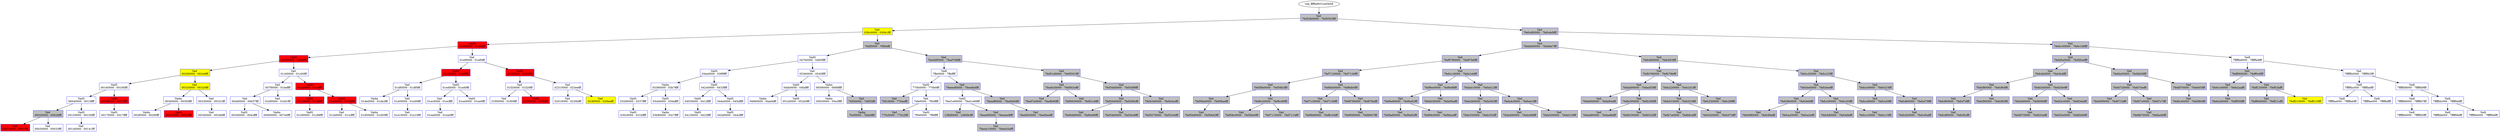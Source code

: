 /* Pid:   2728 */
digraph processtree {
graph [rankdir = "TB"];
vad_fffffa8031ed3b58 -> vad_fffffa80332879b0
vad_fffffa80332879b0 [label = "{ Vad \n7fef54b0000 - 7fef5503fff }"shape = "record" color = "blue" style = "filled" fillcolor = "gray"];
vad_fffffa80332879b0 -> vad_fffffa80332f67f0
vad_fffffa80332f67f0 [label = "{ Vad \n026c0000 - 030b1fff }"shape = "record" color = "blue" style = "filled" fillcolor = "yellow"];
vad_fffffa80332f67f0 -> vad_fffffa80332bf1e0
vad_fffffa80332bf1e0 [label = "{ VadS\n01d60000 - 01ddffff }"shape = "record" color = "blue" style = "filled" fillcolor = "red"];
vad_fffffa80332bf1e0 -> vad_fffffa80312ae0d0
vad_fffffa80312ae0d0 [label = "{ VadS\n00350000 - 003cffff }"shape = "record" color = "blue" style = "filled" fillcolor = "red"];
vad_fffffa80312ae0d0 -> vad_fffffa803317d310
vad_fffffa803317d310 [label = "{ Vad \n00280000 - 002e6fff }"shape = "record" color = "blue" style = "filled" fillcolor = "yellow"];
vad_fffffa803317d310 -> vad_fffffa80310a42c0
vad_fffffa80310a42c0 [label = "{ VadS\n00160000 - 00160fff }"shape = "record" color = "blue" style = "filled" fillcolor = "white"];
vad_fffffa80310a42c0 -> vad_fffffa80312af170
vad_fffffa80312af170 [label = "{ VadS\n00040000 - 0013ffff }"shape = "record" color = "blue" style = "filled" fillcolor = "white"];
vad_fffffa80312af170 -> vad_fffffa80332c5a70
vad_fffffa80332c5a70 [label = "{ Vad \n00020000 - 00026fff }"shape = "record" color = "blue" style = "filled" fillcolor = "gray"];
vad_fffffa80332c5a70 -> vad_fffffa8033301010
vad_fffffa8033301010 [label = "{ Vad \n00010000 - 0001ffff }"shape = "record" color = "blue" style = "filled" fillcolor = "red"];
vad_fffffa80332c5a70 -> vad_fffffa803139c4b0
vad_fffffa803139c4b0 [label = "{ Vad \n00030000 - 00033fff }"shape = "record" color = "blue" style = "filled" fillcolor = "white"];
vad_fffffa80312af170 -> vad_fffffa80312b10d0
vad_fffffa80312b10d0 [label = "{ VadS\n00150000 - 00150fff }"shape = "record" color = "blue" style = "filled" fillcolor = "white"];
vad_fffffa80312b10d0 -> vad_fffffa8033200960
vad_fffffa8033200960 [label = "{ Vad \n00140000 - 00141fff }"shape = "record" color = "blue" style = "filled" fillcolor = "white"];
vad_fffffa80310a42c0 -> vad_fffffa8031263160
vad_fffffa8031263160 [label = "{ VadS\n00180000 - 0027ffff }"shape = "record" color = "blue" style = "filled" fillcolor = "red"];
vad_fffffa8031263160 -> vad_fffffa803118a110
vad_fffffa803118a110 [label = "{ VadS\n00170000 - 0017ffff }"shape = "record" color = "blue" style = "filled" fillcolor = "white"];
vad_fffffa803317d310 -> vad_fffffa80332e0a50
vad_fffffa80332e0a50 [label = "{ Vad \n00320000 - 00320fff }"shape = "record" color = "blue" style = "filled" fillcolor = "yellow"];
vad_fffffa80332e0a50 -> vad_fffffa80332fc430
vad_fffffa80332fc430 [label = "{ Vadm\n00300000 - 00300fff }"shape = "record" color = "blue" style = "filled" fillcolor = "white"];
vad_fffffa80332fc430 -> vad_fffffa80331acac0
vad_fffffa80331acac0 [label = "{ Vadm\n002f0000 - 002f0fff }"shape = "record" color = "blue" style = "filled" fillcolor = "white"];
vad_fffffa80332fc430 -> vad_fffffa803385c4f0
vad_fffffa803385c4f0 [label = "{ VadS\n00310000 - 0031ffff }"shape = "record" color = "blue" style = "filled" fillcolor = "red"];
vad_fffffa80332e0a50 -> vad_fffffa80332fb660
vad_fffffa80332fb660 [label = "{ Vad \n00330000 - 00331fff }"shape = "record" color = "blue" style = "filled" fillcolor = "white"];
vad_fffffa80332fb660 -> vad_fffffa80332fb540
vad_fffffa80332fb540 [label = "{ Vad \n00340000 - 00346fff }"shape = "record" color = "blue" style = "filled" fillcolor = "white"];
vad_fffffa80312ae0d0 -> vad_fffffa8031eea8d0
vad_fffffa8031eea8d0 [label = "{ Vad \n01c00000 - 01c00fff }"shape = "record" color = "blue" style = "filled" fillcolor = "white"];
vad_fffffa8031eea8d0 -> vad_fffffa803348f5e0
vad_fffffa803348f5e0 [label = "{ Vad \n007f0000 - 01beffff }"shape = "record" color = "blue" style = "filled" fillcolor = "white"];
vad_fffffa803348f5e0 -> vad_fffffa80333aa760
vad_fffffa80333aa760 [label = "{ Vad \n004d0000 - 00657fff }"shape = "record" color = "blue" style = "filled" fillcolor = "white"];
vad_fffffa80333aa760 -> vad_fffffa803100e2d0
vad_fffffa803100e2d0 [label = "{ VadS\n003d0000 - 004cffff }"shape = "record" color = "blue" style = "filled" fillcolor = "white"];
vad_fffffa80333aa760 -> vad_fffffa8033322930
vad_fffffa8033322930 [label = "{ Vadm\n00660000 - 007e0fff }"shape = "record" color = "blue" style = "filled" fillcolor = "white"];
vad_fffffa803348f5e0 -> vad_fffffa80332f6160
vad_fffffa80332f6160 [label = "{ Vad \n01bf0000 - 01bf1fff }"shape = "record" color = "blue" style = "filled" fillcolor = "white"];
vad_fffffa8031eea8d0 -> vad_fffffa80334622a0
vad_fffffa80334622a0 [label = "{ VadS\n01ca0000 - 01caffff }"shape = "record" color = "blue" style = "filled" fillcolor = "red"];
vad_fffffa80334622a0 -> vad_fffffa803124b560
vad_fffffa803124b560 [label = "{ VadS\n01c10000 - 01c8ffff }"shape = "record" color = "blue" style = "filled" fillcolor = "red"];
vad_fffffa803124b560 -> vad_fffffa80325d61c0
vad_fffffa80325d61c0 [label = "{ VadS\n01c90000 - 01c98fff }"shape = "record" color = "blue" style = "filled" fillcolor = "white"];
vad_fffffa80334622a0 -> vad_fffffa80331ce9b0
vad_fffffa80331ce9b0 [label = "{ VadS\n01cd0000 - 01d4ffff }"shape = "record" color = "blue" style = "filled" fillcolor = "red"];
vad_fffffa80331ce9b0 -> vad_fffffa803179f150
vad_fffffa803179f150 [label = "{ Vad \n01cb0000 - 01ccffff }"shape = "record" color = "blue" style = "filled" fillcolor = "white"];
vad_fffffa80331ce9b0 -> vad_fffffa80316ca2d0
vad_fffffa80316ca2d0 [label = "{ Vadm\n01d50000 - 01d50fff }"shape = "record" color = "blue" style = "filled" fillcolor = "white"];
vad_fffffa80332bf1e0 -> vad_fffffa803156c590
vad_fffffa803156c590 [label = "{ Vad \n01ef0000 - 01ef0fff }"shape = "record" color = "blue" style = "filled" fillcolor = "white"];
vad_fffffa803156c590 -> vad_fffffa8031254170
vad_fffffa8031254170 [label = "{ VadS\n01e20000 - 01e9ffff }"shape = "record" color = "blue" style = "filled" fillcolor = "red"];
vad_fffffa8031254170 -> vad_fffffa803167cd40
vad_fffffa803167cd40 [label = "{ Vad \n01df0000 - 01df0fff }"shape = "record" color = "blue" style = "filled" fillcolor = "white"];
vad_fffffa803167cd40 -> vad_fffffa8031653740
vad_fffffa8031653740 [label = "{ Vadm\n01de0000 - 01de2fff }"shape = "record" color = "blue" style = "filled" fillcolor = "white"];
vad_fffffa803167cd40 -> vad_fffffa8031664720
vad_fffffa8031664720 [label = "{ Vad \n01e00000 - 01e00fff }"shape = "record" color = "blue" style = "filled" fillcolor = "white"];
vad_fffffa8031664720 -> vad_fffffa803181b7e0
vad_fffffa803181b7e0 [label = "{ Vad \n01e10000 - 01e10fff }"shape = "record" color = "blue" style = "filled" fillcolor = "white"];
vad_fffffa8031254170 -> vad_fffffa8031ef9550
vad_fffffa8031ef9550 [label = "{ VadS\n01ed0000 - 01ed0fff }"shape = "record" color = "blue" style = "filled" fillcolor = "white"];
vad_fffffa8031ef9550 -> vad_fffffa80316c3720
vad_fffffa80316c3720 [label = "{ Vad \n01ec0000 - 01ecffff }"shape = "record" color = "blue" style = "filled" fillcolor = "white"];
vad_fffffa80316c3720 -> vad_fffffa80316b46d0
vad_fffffa80316b46d0 [label = "{ Vad \n01ea0000 - 01ea0fff }"shape = "record" color = "blue" style = "filled" fillcolor = "white"];
vad_fffffa8031ef9550 -> vad_fffffa80325c3740
vad_fffffa80325c3740 [label = "{ VadS\n01ee0000 - 01ee0fff }"shape = "record" color = "blue" style = "filled" fillcolor = "white"];
vad_fffffa803156c590 -> vad_fffffa80332be340
vad_fffffa80332be340 [label = "{ VadS\n01f90000 - 0200ffff }"shape = "record" color = "blue" style = "filled" fillcolor = "red"];
vad_fffffa80332be340 -> vad_fffffa803182a100
vad_fffffa803182a100 [label = "{ Vad \n01f20000 - 01f20fff }"shape = "record" color = "blue" style = "filled" fillcolor = "white"];
vad_fffffa803182a100 -> vad_fffffa8031e46b00
vad_fffffa8031e46b00 [label = "{ Vad \n01f00000 - 01f00fff }"shape = "record" color = "blue" style = "filled" fillcolor = "white"];
vad_fffffa803182a100 -> vad_fffffa80334367c0
vad_fffffa80334367c0 [label = "{ VadS\n01f50000 - 01f5ffff }"shape = "record" color = "blue" style = "filled" fillcolor = "red"];
vad_fffffa80332be340 -> vad_fffffa80332f6470
vad_fffffa80332f6470 [label = "{ Vad \n02310000 - 023eefff }"shape = "record" color = "blue" style = "filled" fillcolor = "white"];
vad_fffffa80332f6470 -> vad_fffffa80332f6690
vad_fffffa80332f6690 [label = "{ Vad \n02010000 - 0230bfff }"shape = "record" color = "blue" style = "filled" fillcolor = "white"];
vad_fffffa80332f6470 -> vad_fffffa80332f4f80
vad_fffffa80332f4f80 [label = "{ Vad \n023f0000 - 026befff }"shape = "record" color = "blue" style = "filled" fillcolor = "yellow"];
vad_fffffa80332f67f0 -> vad_fffffa803336b440
vad_fffffa803336b440 [label = "{ Vad \n76df0000 - 76f0efff }"shape = "record" color = "blue" style = "filled" fillcolor = "gray"];
vad_fffffa803336b440 -> vad_fffffa8031e66190
vad_fffffa8031e66190 [label = "{ VadS\n04760000 - 0485ffff }"shape = "record" color = "blue" style = "filled" fillcolor = "white"];
vad_fffffa8031e66190 -> vad_fffffa8031e2f860
vad_fffffa8031e2f860 [label = "{ VadS\n03ea0000 - 03f9ffff }"shape = "record" color = "blue" style = "filled" fillcolor = "white"];
vad_fffffa8031e2f860 -> vad_fffffa8031653600
vad_fffffa8031653600 [label = "{ Vadm\n03380000 - 03b7ffff }"shape = "record" color = "blue" style = "filled" fillcolor = "white"];
vad_fffffa8031653600 -> vad_fffffa80334c8620
vad_fffffa80334c8620 [label = "{ VadS\n03280000 - 0337ffff }"shape = "record" color = "blue" style = "filled" fillcolor = "white"];
vad_fffffa80334c8620 -> vad_fffffa80339e3220
vad_fffffa80339e3220 [label = "{ VadS\n030c0000 - 031bffff }"shape = "record" color = "blue" style = "filled" fillcolor = "white"];
vad_fffffa8031653600 -> vad_fffffa8031e2e860
vad_fffffa8031e2e860 [label = "{ VadS\n03cb0000 - 03daffff }"shape = "record" color = "blue" style = "filled" fillcolor = "white"];
vad_fffffa8031e2e860 -> vad_fffffa8031682d80
vad_fffffa8031682d80 [label = "{ Vadm\n03b80000 - 03c7ffff }"shape = "record" color = "blue" style = "filled" fillcolor = "white"];
vad_fffffa8031e2f860 -> vad_fffffa8031e76c40
vad_fffffa8031e76c40 [label = "{ VadS\n04240000 - 0433ffff }"shape = "record" color = "blue" style = "filled" fillcolor = "white"];
vad_fffffa8031e76c40 -> vad_fffffa8031803160
vad_fffffa8031803160 [label = "{ VadS\n04030000 - 0412ffff }"shape = "record" color = "blue" style = "filled" fillcolor = "white"];
vad_fffffa8031803160 -> vad_fffffa80324ebf30
vad_fffffa80324ebf30 [label = "{ VadS\n04130000 - 0422ffff }"shape = "record" color = "blue" style = "filled" fillcolor = "white"];
vad_fffffa8031e76c40 -> vad_fffffa8031f24ab0
vad_fffffa8031f24ab0 [label = "{ VadS\n044e0000 - 045dffff }"shape = "record" color = "blue" style = "filled" fillcolor = "white"];
vad_fffffa8031f24ab0 -> vad_fffffa8031d32230
vad_fffffa8031d32230 [label = "{ VadS\n043d0000 - 044cffff }"shape = "record" color = "blue" style = "filled" fillcolor = "white"];
vad_fffffa8031e66190 -> vad_fffffa8031e1f930
vad_fffffa8031e1f930 [label = "{ Vad \n05360000 - 0545ffff }"shape = "record" color = "blue" style = "filled" fillcolor = "white"];
vad_fffffa8031e1f930 -> vad_fffffa8031839270
vad_fffffa8031839270 [label = "{ VadS\n04db0000 - 04faffff }"shape = "record" color = "blue" style = "filled" fillcolor = "white"];
vad_fffffa8031839270 -> vad_fffffa803167e540
vad_fffffa803167e540 [label = "{ Vadm\n04960000 - 04ad4fff }"shape = "record" color = "blue" style = "filled" fillcolor = "white"];
vad_fffffa8031839270 -> vad_fffffa80333044d0
vad_fffffa80333044d0 [label = "{ VadS\n051b0000 - 052b0fff }"shape = "record" color = "blue" style = "filled" fillcolor = "white"];
vad_fffffa8031e1f930 -> vad_fffffa80324dbc80
vad_fffffa80324dbc80 [label = "{ Vadm\n06590000 - 0688ffff }"shape = "record" color = "blue" style = "filled" fillcolor = "white"];
vad_fffffa80324dbc80 -> vad_fffffa80317f1af0
vad_fffffa80317f1af0 [label = "{ Vadm\n05630000 - 05e2ffff }"shape = "record" color = "blue" style = "filled" fillcolor = "white"];
vad_fffffa80324dbc80 -> vad_fffffa8031e50ab0
vad_fffffa8031e50ab0 [label = "{ Vad \n74950000 - 74955fff }"shape = "record" color = "blue" style = "filled" fillcolor = "gray"];
vad_fffffa8031e50ab0 -> vad_fffffa80333fec10
vad_fffffa80333fec10 [label = "{ Vadm\n76cf0000 - 76de9fff }"shape = "record" color = "blue" style = "filled" fillcolor = "gray"];
vad_fffffa803336b440 -> vad_fffffa803187b5d0
vad_fffffa803187b5d0 [label = "{ Vad \n7feef4f0000 - 7feef798fff }"shape = "record" color = "blue" style = "filled" fillcolor = "gray"];
vad_fffffa803187b5d0 -> vad_fffffa8033289090
vad_fffffa8033289090 [label = "{ Vadl\n7ffe0000 - 7ffeffff }"shape = "record" color = "blue" style = "filled" fillcolor = "white"];
vad_fffffa8033289090 -> vad_fffffa8031390170
vad_fffffa8031390170 [label = "{ VadS\n770b0000 - 770b0fff }"shape = "record" color = "blue" style = "filled" fillcolor = "white"];
vad_fffffa8031390170 -> vad_fffffa80313e8f80
vad_fffffa80313e8f80 [label = "{ Vad \n76f10000 - 770aefff }"shape = "record" color = "blue" style = "filled" fillcolor = "gray"];
vad_fffffa8031390170 -> vad_fffffa8033204d30
vad_fffffa8033204d30 [label = "{ Vad \n7efe0000 - 7f0dffff }"shape = "record" color = "blue" style = "filled" fillcolor = "white"];
vad_fffffa8033204d30 -> vad_fffffa80331ff010
vad_fffffa80331ff010 [label = "{ Vad \n770c0000 - 770c2fff }"shape = "record" color = "blue" style = "filled" fillcolor = "gray"];
vad_fffffa8033204d30 -> vad_fffffa80312a30d0
vad_fffffa80312a30d0 [label = "{ VadS\n7f0e0000 - 7ffdffff }"shape = "record" color = "blue" style = "filled" fillcolor = "white"];
vad_fffffa8033289090 -> vad_fffffa8031f09450
vad_fffffa8031f09450 [label = "{ Vad \n7feeeef0000 - 7feeefe4fff }"shape = "record" color = "blue" style = "filled" fillcolor = "gray"];
vad_fffffa8031f09450 -> vad_fffffa80326e2190
vad_fffffa80326e2190 [label = "{ VadS\n7fed1e90000 - 7fed1e99fff }"shape = "record" color = "blue" style = "filled" fillcolor = "white"];
vad_fffffa80326e2190 -> vad_fffffa80338e7490
vad_fffffa80338e7490 [label = "{ Vad \n13fbf0000 - 14609cfff }"shape = "record" color = "blue" style = "filled" fillcolor = "gray"];
vad_fffffa80326e2190 -> vad_fffffa8031ec1610
vad_fffffa8031ec1610 [label = "{ Vad \n7feee0f0000 - 7feeeee8fff }"shape = "record" color = "blue" style = "filled" fillcolor = "gray"];
vad_fffffa8031ec1610 -> vad_fffffa8031eea840
vad_fffffa8031eea840 [label = "{ Vad \n7feedc10000 - 7feedc5afff }"shape = "record" color = "blue" style = "filled" fillcolor = "gray"];
vad_fffffa8031f09450 -> vad_fffffa8031669830
vad_fffffa8031669830 [label = "{ Vad \n7feeeff0000 - 7feef440fff }"shape = "record" color = "blue" style = "filled" fillcolor = "gray"];
vad_fffffa8031669830 -> vad_fffffa803253c670
vad_fffffa803253c670 [label = "{ Vad \n7feef450000 - 7feef4eefff }"shape = "record" color = "blue" style = "filled" fillcolor = "gray"];
vad_fffffa803187b5d0 -> vad_fffffa80332b0740
vad_fffffa80332b0740 [label = "{ Vad \n7fef01d0000 - 7fef0501fff }"shape = "record" color = "blue" style = "filled" fillcolor = "gray"];
vad_fffffa80332b0740 -> vad_fffffa80318370d0
vad_fffffa80318370d0 [label = "{ Vad \n7feefe30000 - 7fef002efff }"shape = "record" color = "blue" style = "filled" fillcolor = "gray"];
vad_fffffa80318370d0 -> vad_fffffa8033443cd0
vad_fffffa8033443cd0 [label = "{ Vad \n7feef7a0000 - 7feefb90fff }"shape = "record" color = "blue" style = "filled" fillcolor = "gray"];
vad_fffffa80318370d0 -> vad_fffffa8031389170
vad_fffffa8031389170 [label = "{ Vad \n7fef0030000 - 7fef01c6fff }"shape = "record" color = "blue" style = "filled" fillcolor = "gray"];
vad_fffffa80332b0740 -> vad_fffffa8031eaf0d0
vad_fffffa8031eaf0d0 [label = "{ Vad \n7fef34d0000 - 7fef34f9fff }"shape = "record" color = "blue" style = "filled" fillcolor = "gray"];
vad_fffffa8031eaf0d0 -> vad_fffffa80332c5010
vad_fffffa80332c5010 [label = "{ Vad \n7fef2640000 - 7fef269cfff }"shape = "record" color = "blue" style = "filled" fillcolor = "gray"];
vad_fffffa80332c5010 -> vad_fffffa803281a440
vad_fffffa803281a440 [label = "{ Vad \n7fef0dd0000 - 7fef0e89fff }"shape = "record" color = "blue" style = "filled" fillcolor = "gray"];
vad_fffffa80332c5010 -> vad_fffffa8031eeab90
vad_fffffa8031eeab90 [label = "{ Vad \n7fef34b0000 - 7fef34c8fff }"shape = "record" color = "blue" style = "filled" fillcolor = "gray"];
vad_fffffa8031eaf0d0 -> vad_fffffa8031159160
vad_fffffa8031159160 [label = "{ Vad \n7fef4340000 - 7fef43acfff }"shape = "record" color = "blue" style = "filled" fillcolor = "gray"];
vad_fffffa8031159160 -> vad_fffffa8031ef5a90
vad_fffffa8031ef5a90 [label = "{ Vad \n7fef5070000 - 7fef5244fff }"shape = "record" color = "blue" style = "filled" fillcolor = "gray"];
vad_fffffa80332879b0 -> vad_fffffa8033365240
vad_fffffa8033365240 [label = "{ Vad \n7fefcd80000 - 7fefcde9fff }"shape = "record" color = "blue" style = "filled" fillcolor = "gray"];
vad_fffffa8033365240 -> vad_fffffa8033319a60
vad_fffffa8033319a60 [label = "{ Vad \n7fefa8d0000 - 7fefa8e7fff }"shape = "record" color = "blue" style = "filled" fillcolor = "gray"];
vad_fffffa8033319a60 -> vad_fffffa8033316850
vad_fffffa8033316850 [label = "{ Vad \n7fef9790000 - 7fef97b6fff }"shape = "record" color = "blue" style = "filled" fillcolor = "gray"];
vad_fffffa8033316850 -> vad_fffffa8032704650
vad_fffffa8032704650 [label = "{ Vad \n7fef7120000 - 7fef7126fff }"shape = "record" color = "blue" style = "filled" fillcolor = "gray"];
vad_fffffa8032704650 -> vad_fffffa8031eb19c0
vad_fffffa8031eb19c0 [label = "{ Vad \n7fef58b0000 - 7fef58b3fff }"shape = "record" color = "blue" style = "filled" fillcolor = "gray"];
vad_fffffa8031eb19c0 -> vad_fffffa8031e7de20
vad_fffffa8031e7de20 [label = "{ Vad \n7fef58a0000 - 7fef58aefff }"shape = "record" color = "blue" style = "filled" fillcolor = "gray"];
vad_fffffa8031e7de20 -> vad_fffffa80332b6980
vad_fffffa80332b6980 [label = "{ Vad \n7fef56d0000 - 7fef56d2fff }"shape = "record" color = "blue" style = "filled" fillcolor = "gray"];
vad_fffffa8031eb19c0 -> vad_fffffa80313e9170
vad_fffffa80313e9170 [label = "{ Vad \n7fef6c20000 - 7fef6c90fff }"shape = "record" color = "blue" style = "filled" fillcolor = "gray"];
vad_fffffa80313e9170 -> vad_fffffa8031162cd0
vad_fffffa8031162cd0 [label = "{ Vad \n7fef58c0000 - 7fef58e0fff }"shape = "record" color = "blue" style = "filled" fillcolor = "gray"];
vad_fffffa80313e9170 -> vad_fffffa80318575d0
vad_fffffa80318575d0 [label = "{ Vad \n7fef7110000 - 7fef7114fff }"shape = "record" color = "blue" style = "filled" fillcolor = "gray"];
vad_fffffa8032704650 -> vad_fffffa8031f0b600
vad_fffffa8031f0b600 [label = "{ Vad \n7fef8d40000 - 7fef8db0fff }"shape = "record" color = "blue" style = "filled" fillcolor = "gray"];
vad_fffffa8031f0b600 -> vad_fffffa80332ae110
vad_fffffa80332ae110 [label = "{ Vad \n7fef7130000 - 7fef7136fff }"shape = "record" color = "blue" style = "filled" fillcolor = "gray"];
vad_fffffa80332ae110 -> vad_fffffa803166e860
vad_fffffa803166e860 [label = "{ Vad \n7fef8bf0000 - 7fef8c54fff }"shape = "record" color = "blue" style = "filled" fillcolor = "gray"];
vad_fffffa8031f0b600 -> vad_fffffa803330a540
vad_fffffa803330a540 [label = "{ Vad \n7fef9780000 - 7fef978afff }"shape = "record" color = "blue" style = "filled" fillcolor = "gray"];
vad_fffffa803330a540 -> vad_fffffa8033321240
vad_fffffa8033321240 [label = "{ Vad \n7fef95f0000 - 7fef9607fff }"shape = "record" color = "blue" style = "filled" fillcolor = "gray"];
vad_fffffa8033316850 -> vad_fffffa80323805c0
vad_fffffa80323805c0 [label = "{ Vad \n7fefa1c0000 - 7fefa1ebfff }"shape = "record" color = "blue" style = "filled" fillcolor = "gray"];
vad_fffffa80323805c0 -> vad_fffffa80311ab160
vad_fffffa80311ab160 [label = "{ Vad \n7fef9ee0000 - 7fef9ef8fff }"shape = "record" color = "blue" style = "filled" fillcolor = "gray"];
vad_fffffa80311ab160 -> vad_fffffa80316fb4e0
vad_fffffa80316fb4e0 [label = "{ Vad \n7fef9a90000 - 7fef9a92fff }"shape = "record" color = "blue" style = "filled" fillcolor = "gray"];
vad_fffffa80316fb4e0 -> vad_fffffa8031f0c200
vad_fffffa8031f0c200 [label = "{ Vad \n7fef9a80000 - 7fef9a82fff }"shape = "record" color = "blue" style = "filled" fillcolor = "gray"];
vad_fffffa80316fb4e0 -> vad_fffffa8031e31a30
vad_fffffa8031e31a30 [label = "{ Vad \n7fef9dc0000 - 7fef9dcafff }"shape = "record" color = "blue" style = "filled" fillcolor = "gray"];
vad_fffffa80311ab160 -> vad_fffffa80322f8800
vad_fffffa80322f8800 [label = "{ Vad \n7fefa030000 - 7fefa06afff }"shape = "record" color = "blue" style = "filled" fillcolor = "gray"];
vad_fffffa80323805c0 -> vad_fffffa80317cfc60
vad_fffffa80317cfc60 [label = "{ Vad \n7fefa410000 - 7fefa412fff }"shape = "record" color = "blue" style = "filled" fillcolor = "gray"];
vad_fffffa80317cfc60 -> vad_fffffa8031760c60
vad_fffffa8031760c60 [label = "{ Vad \n7fefa360000 - 7fefa362fff }"shape = "record" color = "blue" style = "filled" fillcolor = "gray"];
vad_fffffa8031760c60 -> vad_fffffa8031eb7e20
vad_fffffa8031eb7e20 [label = "{ Vad \n7fefa350000 - 7fefa352fff }"shape = "record" color = "blue" style = "filled" fillcolor = "gray"];
vad_fffffa80317cfc60 -> vad_fffffa8031683520
vad_fffffa8031683520 [label = "{ Vad \n7fefa4c0000 - 7fefa4c3fff }"shape = "record" color = "blue" style = "filled" fillcolor = "gray"];
vad_fffffa8031683520 -> vad_fffffa803186bab0
vad_fffffa803186bab0 [label = "{ Vad \n7fefa490000 - 7fefa498fff }"shape = "record" color = "blue" style = "filled" fillcolor = "gray"];
vad_fffffa8031683520 -> vad_fffffa80332d42d0
vad_fffffa80332d42d0 [label = "{ Vad \n7fefa500000 - 7fefa510fff }"shape = "record" color = "blue" style = "filled" fillcolor = "gray"];
vad_fffffa8033319a60 -> vad_fffffa80332e7720
vad_fffffa80332e7720 [label = "{ Vad \n7fefc660000 - 7fefc853fff }"shape = "record" color = "blue" style = "filled" fillcolor = "gray"];
vad_fffffa80332e7720 -> vad_fffffa80332c6c20
vad_fffffa80332c6c20 [label = "{ Vad \n7fefb790000 - 7fefb79bfff }"shape = "record" color = "blue" style = "filled" fillcolor = "gray"];
vad_fffffa80332c6c20 -> vad_fffffa80331bf2e0
vad_fffffa80331bf2e0 [label = "{ Vad \n7fefad00000 - 7fefad55fff }"shape = "record" color = "blue" style = "filled" fillcolor = "gray"];
vad_fffffa80331bf2e0 -> vad_fffffa80331c2010
vad_fffffa80331c2010 [label = "{ Vad \n7fefa940000 - 7fefa94afff }"shape = "record" color = "blue" style = "filled" fillcolor = "gray"];
vad_fffffa80331bf2e0 -> vad_fffffa80326d29d0
vad_fffffa80326d29d0 [label = "{ Vad \n7fefb290000 - 7fefb296fff }"shape = "record" color = "blue" style = "filled" fillcolor = "gray"];
vad_fffffa80326d29d0 -> vad_fffffa80317761c0
vad_fffffa80317761c0 [label = "{ Vad \n7fefad60000 - 7fefae8bfff }"shape = "record" color = "blue" style = "filled" fillcolor = "gray"];
vad_fffffa80326d29d0 -> vad_fffffa8032533d60
vad_fffffa8032533d60 [label = "{ Vad \n7fefb530000 - 7fefb532fff }"shape = "record" color = "blue" style = "filled" fillcolor = "gray"];
vad_fffffa80332c6c20 -> vad_fffffa803146d170
vad_fffffa803146d170 [label = "{ Vad \n7fefc220000 - 7fefc241fff }"shape = "record" color = "blue" style = "filled" fillcolor = "gray"];
vad_fffffa803146d170 -> vad_fffffa80326c52d0
vad_fffffa80326c52d0 [label = "{ Vad \n7fefc010000 - 7fefc016fff }"shape = "record" color = "blue" style = "filled" fillcolor = "gray"];
vad_fffffa80326c52d0 -> vad_fffffa80332cab50
vad_fffffa80332cab50 [label = "{ Vad \n7fefb7a0000 - 7fefb8c4fff }"shape = "record" color = "blue" style = "filled" fillcolor = "gray"];
vad_fffffa80326c52d0 -> vad_fffffa80326596f0
vad_fffffa80326596f0 [label = "{ Vad \n7fefc020000 - 7fefc074fff }"shape = "record" color = "blue" style = "filled" fillcolor = "gray"];
vad_fffffa803146d170 -> vad_fffffa8031f1aa00
vad_fffffa8031f1aa00 [label = "{ Vad \n7fefc250000 - 7fefc29ffff }"shape = "record" color = "blue" style = "filled" fillcolor = "gray"];
vad_fffffa80332e7720 -> vad_fffffa8031f16480
vad_fffffa8031f16480 [label = "{ Vad \n7fefcc20000 - 7fefcc23fff }"shape = "record" color = "blue" style = "filled" fillcolor = "gray"];
vad_fffffa8031f16480 -> vad_fffffa8033301e60
vad_fffffa8033301e60 [label = "{ Vad \n7fefcbe0000 - 7fefcbeefff }"shape = "record" color = "blue" style = "filled" fillcolor = "gray"];
vad_fffffa8033301e60 -> vad_fffffa8031f057a0
vad_fffffa8031f057a0 [label = "{ Vad \n7fefc9b0000 - 7fefc9d4fff }"shape = "record" color = "blue" style = "filled" fillcolor = "gray"];
vad_fffffa8031f057a0 -> vad_fffffa803200b600
vad_fffffa803200b600 [label = "{ Vad \n7fefc980000 - 7fefc98afff }"shape = "record" color = "blue" style = "filled" fillcolor = "gray"];
vad_fffffa8031f057a0 -> vad_fffffa80316650e0
vad_fffffa80316650e0 [label = "{ Vad \n7fefca20000 - 7fefca2efff }"shape = "record" color = "blue" style = "filled" fillcolor = "gray"];
vad_fffffa8033301e60 -> vad_fffffa8031ef9970
vad_fffffa8031ef9970 [label = "{ Vad \n7fefcc00000 - 7fefcc03fff }"shape = "record" color = "blue" style = "filled" fillcolor = "gray"];
vad_fffffa8031ef9970 -> vad_fffffa80317093c0
vad_fffffa80317093c0 [label = "{ Vad \n7fefcbf0000 - 7fefcbfefff }"shape = "record" color = "blue" style = "filled" fillcolor = "gray"];
vad_fffffa8031ef9970 -> vad_fffffa8031ef9340
vad_fffffa8031ef9340 [label = "{ Vad \n7fefcc10000 - 7fefcc13fff }"shape = "record" color = "blue" style = "filled" fillcolor = "gray"];
vad_fffffa8031f16480 -> vad_fffffa803256cd90
vad_fffffa803256cd90 [label = "{ Vad \n7fefcce0000 - 7fefcd15fff }"shape = "record" color = "blue" style = "filled" fillcolor = "gray"];
vad_fffffa803256cd90 -> vad_fffffa803254b890
vad_fffffa803254b890 [label = "{ Vad \n7fefccd0000 - 7fefccd3fff }"shape = "record" color = "blue" style = "filled" fillcolor = "gray"];
vad_fffffa803256cd90 -> vad_fffffa80332fbd80
vad_fffffa80332fbd80 [label = "{ Vad \n7fefcd60000 - 7fefcd79fff }"shape = "record" color = "blue" style = "filled" fillcolor = "gray"];
vad_fffffa80332fbd80 -> vad_fffffa8031d86d30
vad_fffffa8031d86d30 [label = "{ Vad \n7fefcd20000 - 7fefcd5afff }"shape = "record" color = "blue" style = "filled" fillcolor = "gray"];
vad_fffffa8033365240 -> vad_fffffa80326b0ce0
vad_fffffa80326b0ce0 [label = "{ Vad \n7fefe100000 - 7fefe1d9fff }"shape = "record" color = "blue" style = "filled" fillcolor = "gray"];
vad_fffffa80326b0ce0 -> vad_fffffa80331bfbb0
vad_fffffa80331bfbb0 [label = "{ Vad \n7fefd5e0000 - 7fefd5edfff }"shape = "record" color = "blue" style = "filled" fillcolor = "gray"];
vad_fffffa80331bfbb0 -> vad_fffffa8031823860
vad_fffffa8031823860 [label = "{ Vad \n7fefcfa0000 - 7fefcfcdfff }"shape = "record" color = "blue" style = "filled" fillcolor = "gray"];
vad_fffffa8031823860 -> vad_fffffa80325c3530
vad_fffffa80325c3530 [label = "{ Vad \n7fefcf80000 - 7fefcf84fff }"shape = "record" color = "blue" style = "filled" fillcolor = "gray"];
vad_fffffa80325c3530 -> vad_fffffa80333f5280
vad_fffffa80333f5280 [label = "{ Vad \n7fefcf60000 - 7fefcf7dfff }"shape = "record" color = "blue" style = "filled" fillcolor = "gray"];
vad_fffffa80333f5280 -> vad_fffffa8033316b50
vad_fffffa8033316b50 [label = "{ Vad \n7fefcdf0000 - 7fefcf5cfff }"shape = "record" color = "blue" style = "filled" fillcolor = "gray"];
vad_fffffa80325c3530 -> vad_fffffa80316ddbd0
vad_fffffa80316ddbd0 [label = "{ Vad \n7fefcf90000 - 7fefcf92fff }"shape = "record" color = "blue" style = "filled" fillcolor = "gray"];
vad_fffffa8031823860 -> vad_fffffa80332005e0
vad_fffffa80332005e0 [label = "{ Vad \n7fefd340000 - 7fefd3b0fff }"shape = "record" color = "blue" style = "filled" fillcolor = "gray"];
vad_fffffa80332005e0 -> vad_fffffa8031f394f0
vad_fffffa8031f394f0 [label = "{ Vad \n7fefcfd0000 - 7fefd066fff }"shape = "record" color = "blue" style = "filled" fillcolor = "gray"];
vad_fffffa8031f394f0 -> vad_fffffa8032533c40
vad_fffffa8032533c40 [label = "{ Vad \n7fefd070000 - 7fefd33afff }"shape = "record" color = "blue" style = "filled" fillcolor = "gray"];
vad_fffffa80332005e0 -> vad_fffffa8033308700
vad_fffffa8033308700 [label = "{ Vad \n7fefd3c0000 - 7fefd3defff }"shape = "record" color = "blue" style = "filled" fillcolor = "gray"];
vad_fffffa8033308700 -> vad_fffffa8033323e30
vad_fffffa8033323e30 [label = "{ Vad \n7fefd3e0000 - 7fefd5dbfff }"shape = "record" color = "blue" style = "filled" fillcolor = "gray"];
vad_fffffa80331bfbb0 -> vad_fffffa8031ef4520
vad_fffffa8031ef4520 [label = "{ Vad \n7fefda50000 - 7fefdb58fff }"shape = "record" color = "blue" style = "filled" fillcolor = "gray"];
vad_fffffa8031ef4520 -> vad_fffffa80332e57d0
vad_fffffa80332e57d0 [label = "{ Vad \n7fefd720000 - 7fefd7befff }"shape = "record" color = "blue" style = "filled" fillcolor = "gray"];
vad_fffffa80332e57d0 -> vad_fffffa80332b2b80
vad_fffffa80332b2b80 [label = "{ Vad \n7fefd5f0000 - 7fefd71bfff }"shape = "record" color = "blue" style = "filled" fillcolor = "gray"];
vad_fffffa80332e57d0 -> vad_fffffa80332c6410
vad_fffffa80332c6410 [label = "{ Vad \n7fefd7c0000 - 7fefd7c7fff }"shape = "record" color = "blue" style = "filled" fillcolor = "gray"];
vad_fffffa80332c6410 -> vad_fffffa80332fd1e0
vad_fffffa80332fd1e0 [label = "{ Vad \n7fefd870000 - 7fefda46fff }"shape = "record" color = "blue" style = "filled" fillcolor = "gray"];
vad_fffffa8031ef4520 -> vad_fffffa8031f0c790
vad_fffffa8031f0c790 [label = "{ Vad \n7fefdf70000 - 7fefe0f3fff }"shape = "record" color = "blue" style = "filled" fillcolor = "gray"];
vad_fffffa8031f0c790 -> vad_fffffa80332002f0
vad_fffffa80332002f0 [label = "{ Vad \n7fefdc40000 - 7fefdf60fff }"shape = "record" color = "blue" style = "filled" fillcolor = "gray"];
vad_fffffa80326b0ce0 -> vad_fffffa80316a8700
vad_fffffa80316a8700 [label = "{ Vadl\n7fffffa8000 - 7fffffa9fff }"shape = "record" color = "blue" style = "filled" fillcolor = "white"];
vad_fffffa80316a8700 -> vad_fffffa80332e3f80
vad_fffffa80332e3f80 [label = "{ Vad \n7feff060000 - 7feff0c6fff }"shape = "record" color = "blue" style = "filled" fillcolor = "gray"];
vad_fffffa80332e3f80 -> vad_fffffa8033214240
vad_fffffa8033214240 [label = "{ Vad \n7fefe1e0000 - 7fefe2aafff }"shape = "record" color = "blue" style = "filled" fillcolor = "gray"];
vad_fffffa8033214240 -> vad_fffffa803266e850
vad_fffffa803266e850 [label = "{ Vad \n7fefe2d0000 - 7feff059fff }"shape = "record" color = "blue" style = "filled" fillcolor = "gray"];
vad_fffffa80332e3f80 -> vad_fffffa80333f2b10
vad_fffffa80333f2b10 [label = "{ Vad \n7feff120000 - 7feff1fafff }"shape = "record" color = "blue" style = "filled" fillcolor = "gray"];
vad_fffffa80333f2b10 -> vad_fffffa80332c2b50
vad_fffffa80332c2b50 [label = "{ Vad \n7feff0d0000 - 7feff11cfff }"shape = "record" color = "blue" style = "filled" fillcolor = "gray"];
vad_fffffa80333f2b10 -> vad_fffffa803314b5c0
vad_fffffa803314b5c0 [label = "{ Vad \n7feff210000 - 7feff210fff }"shape = "record" color = "blue" style = "filled" fillcolor = "yellow"];
vad_fffffa80316a8700 -> vad_fffffa803325e7d0
vad_fffffa803325e7d0 [label = "{ Vad \n7fffffb0000 - 7fffffd2fff }"shape = "record" color = "blue" style = "filled" fillcolor = "white"];
vad_fffffa803325e7d0 -> vad_fffffa80314e4140
vad_fffffa80314e4140 [label = "{ Vadl\n7fffffac000 - 7fffffadfff }"shape = "record" color = "blue" style = "filled" fillcolor = "white"];
vad_fffffa80314e4140 -> vad_fffffa80314e40a0
vad_fffffa80314e40a0 [label = "{ Vadl\n7fffffaa000 - 7fffffabfff }"shape = "record" color = "blue" style = "filled" fillcolor = "white"];
vad_fffffa80314e4140 -> vad_fffffa80314e49e0
vad_fffffa80314e49e0 [label = "{ Vadl\n7fffffae000 - 7fffffaffff }"shape = "record" color = "blue" style = "filled" fillcolor = "white"];
vad_fffffa803325e7d0 -> vad_fffffa8031469320
vad_fffffa8031469320 [label = "{ Vadl\n7fffffd8000 - 7fffffd9fff }"shape = "record" color = "blue" style = "filled" fillcolor = "white"];
vad_fffffa8031469320 -> vad_fffffa8031469200
vad_fffffa8031469200 [label = "{ Vadl\n7fffffd6000 - 7fffffd7fff }"shape = "record" color = "blue" style = "filled" fillcolor = "white"];
vad_fffffa8031469200 -> vad_fffffa80314da550
vad_fffffa80314da550 [label = "{ Vadl\n7fffffd4000 - 7fffffd5fff }"shape = "record" color = "blue" style = "filled" fillcolor = "white"];
vad_fffffa8031469320 -> vad_fffffa8033221d60
vad_fffffa8033221d60 [label = "{ Vadl\n7fffffdc000 - 7fffffddfff }"shape = "record" color = "blue" style = "filled" fillcolor = "white"];
vad_fffffa8033221d60 -> vad_fffffa8031f06600
vad_fffffa8031f06600 [label = "{ Vadl\n7fffffda000 - 7fffffdbfff }"shape = "record" color = "blue" style = "filled" fillcolor = "white"];
vad_fffffa8033221d60 -> vad_fffffa80331e2240
vad_fffffa80331e2240 [label = "{ Vadl\n7fffffde000 - 7fffffdefff }"shape = "record" color = "blue" style = "filled" fillcolor = "white"];
}
